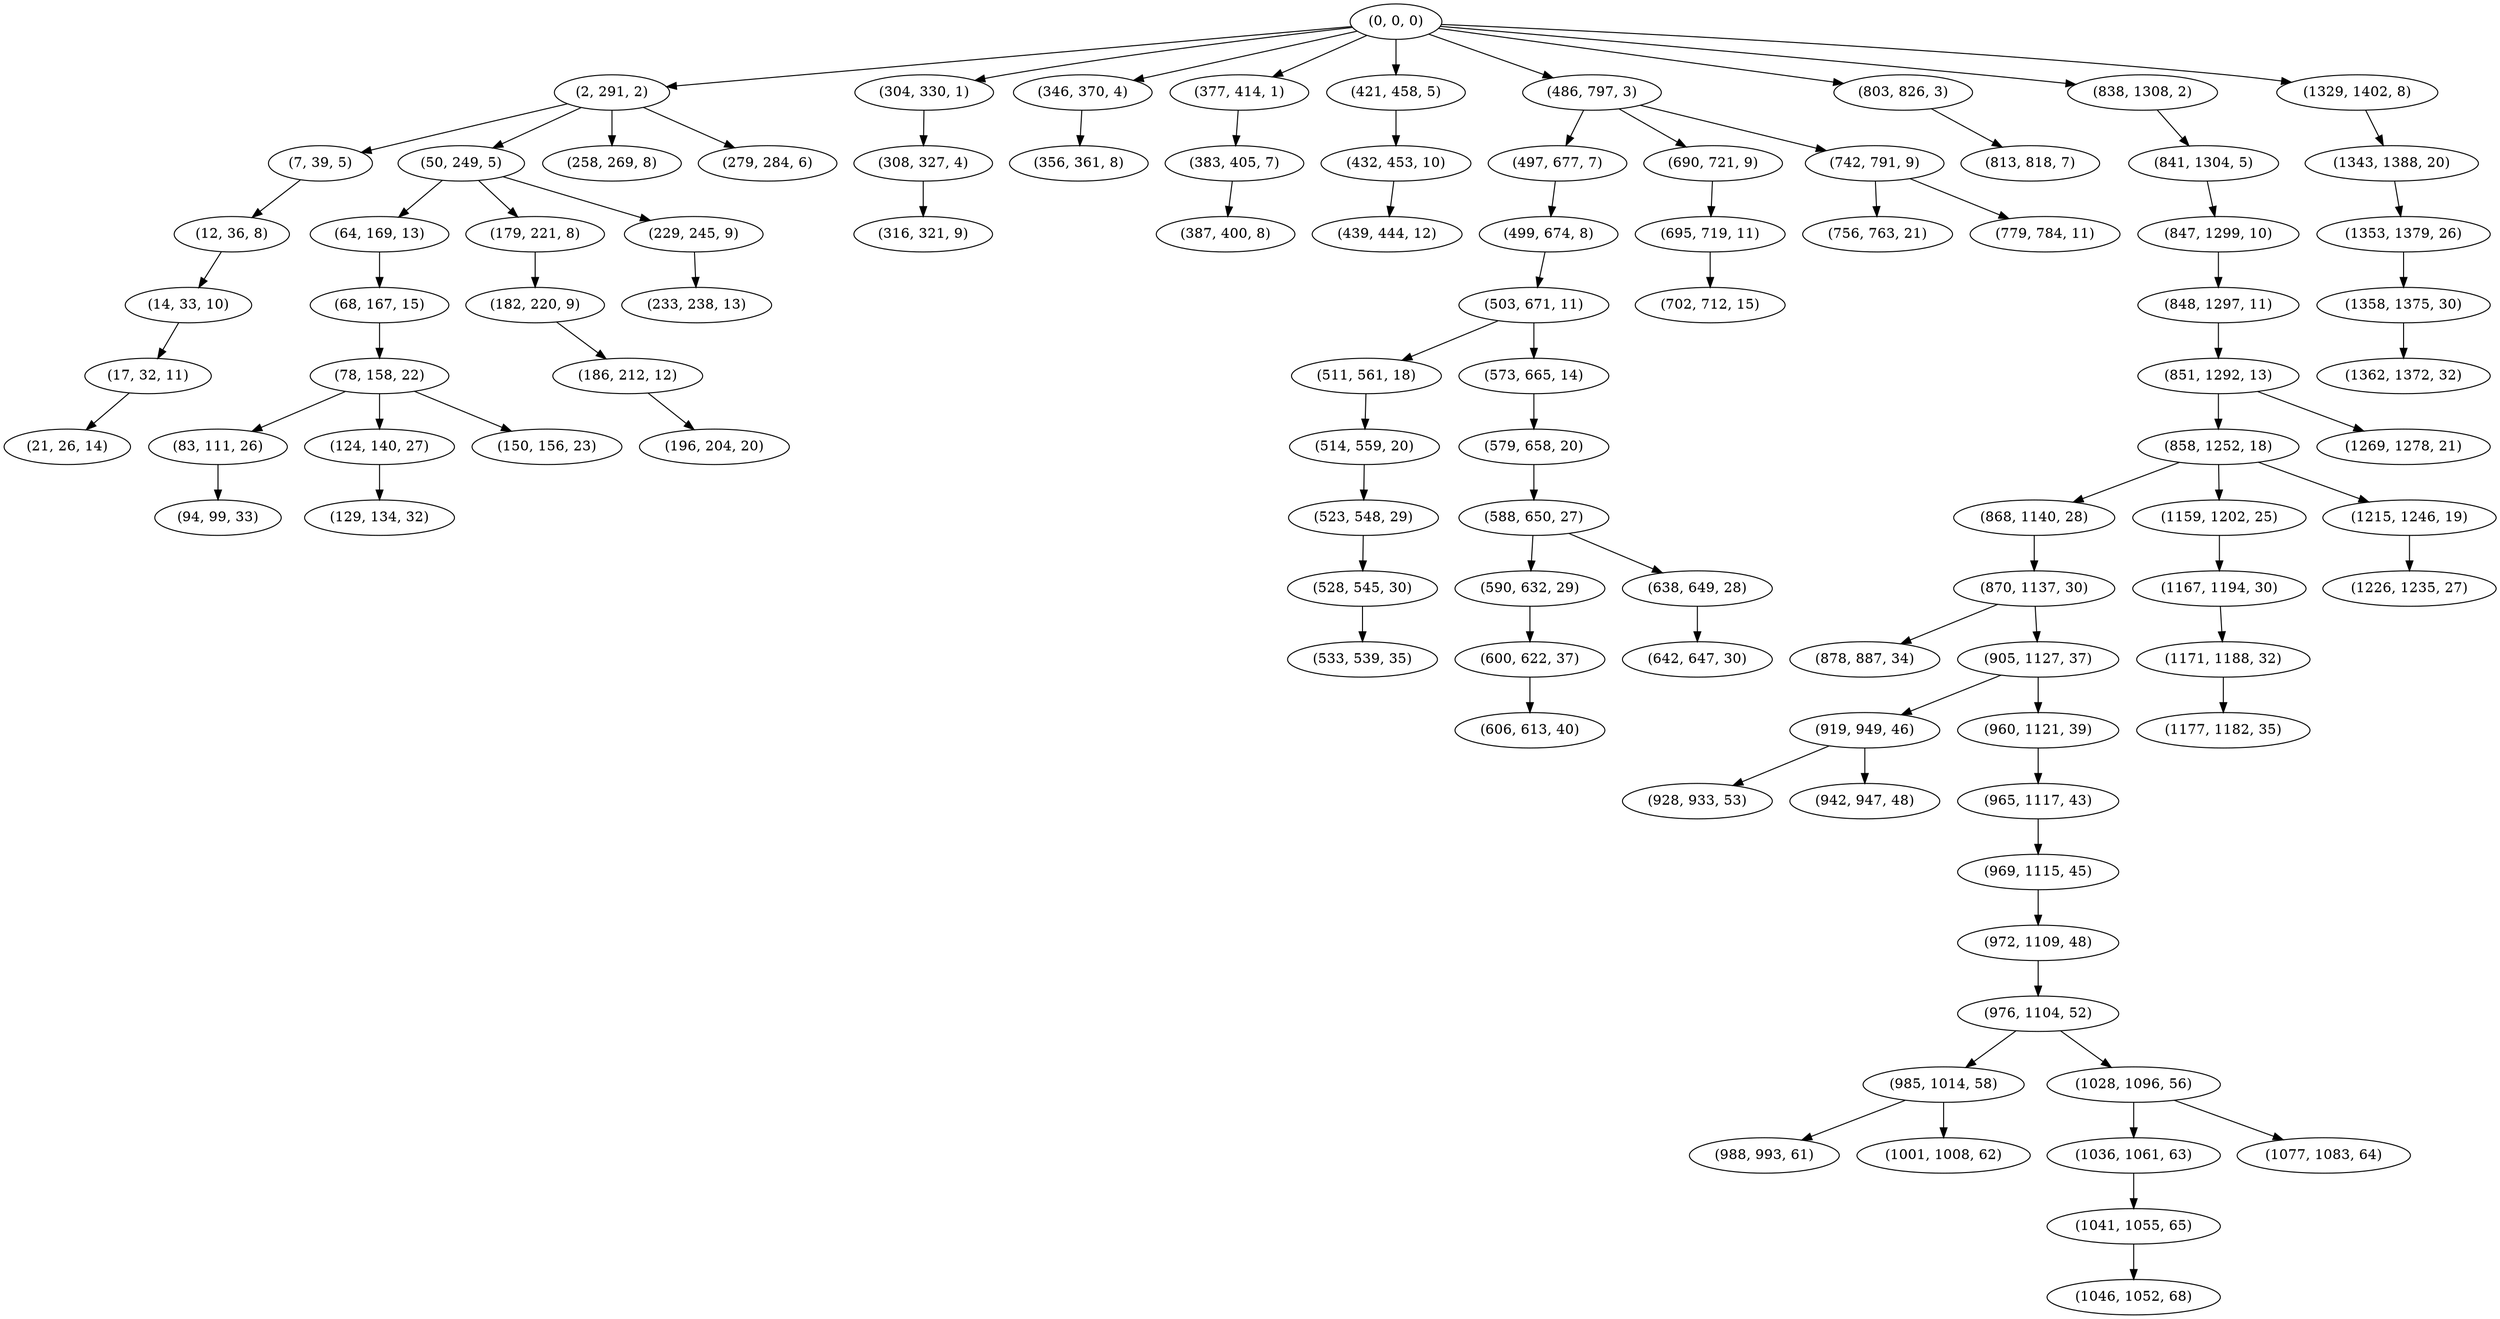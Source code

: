 digraph tree {
    "(0, 0, 0)";
    "(2, 291, 2)";
    "(7, 39, 5)";
    "(12, 36, 8)";
    "(14, 33, 10)";
    "(17, 32, 11)";
    "(21, 26, 14)";
    "(50, 249, 5)";
    "(64, 169, 13)";
    "(68, 167, 15)";
    "(78, 158, 22)";
    "(83, 111, 26)";
    "(94, 99, 33)";
    "(124, 140, 27)";
    "(129, 134, 32)";
    "(150, 156, 23)";
    "(179, 221, 8)";
    "(182, 220, 9)";
    "(186, 212, 12)";
    "(196, 204, 20)";
    "(229, 245, 9)";
    "(233, 238, 13)";
    "(258, 269, 8)";
    "(279, 284, 6)";
    "(304, 330, 1)";
    "(308, 327, 4)";
    "(316, 321, 9)";
    "(346, 370, 4)";
    "(356, 361, 8)";
    "(377, 414, 1)";
    "(383, 405, 7)";
    "(387, 400, 8)";
    "(421, 458, 5)";
    "(432, 453, 10)";
    "(439, 444, 12)";
    "(486, 797, 3)";
    "(497, 677, 7)";
    "(499, 674, 8)";
    "(503, 671, 11)";
    "(511, 561, 18)";
    "(514, 559, 20)";
    "(523, 548, 29)";
    "(528, 545, 30)";
    "(533, 539, 35)";
    "(573, 665, 14)";
    "(579, 658, 20)";
    "(588, 650, 27)";
    "(590, 632, 29)";
    "(600, 622, 37)";
    "(606, 613, 40)";
    "(638, 649, 28)";
    "(642, 647, 30)";
    "(690, 721, 9)";
    "(695, 719, 11)";
    "(702, 712, 15)";
    "(742, 791, 9)";
    "(756, 763, 21)";
    "(779, 784, 11)";
    "(803, 826, 3)";
    "(813, 818, 7)";
    "(838, 1308, 2)";
    "(841, 1304, 5)";
    "(847, 1299, 10)";
    "(848, 1297, 11)";
    "(851, 1292, 13)";
    "(858, 1252, 18)";
    "(868, 1140, 28)";
    "(870, 1137, 30)";
    "(878, 887, 34)";
    "(905, 1127, 37)";
    "(919, 949, 46)";
    "(928, 933, 53)";
    "(942, 947, 48)";
    "(960, 1121, 39)";
    "(965, 1117, 43)";
    "(969, 1115, 45)";
    "(972, 1109, 48)";
    "(976, 1104, 52)";
    "(985, 1014, 58)";
    "(988, 993, 61)";
    "(1001, 1008, 62)";
    "(1028, 1096, 56)";
    "(1036, 1061, 63)";
    "(1041, 1055, 65)";
    "(1046, 1052, 68)";
    "(1077, 1083, 64)";
    "(1159, 1202, 25)";
    "(1167, 1194, 30)";
    "(1171, 1188, 32)";
    "(1177, 1182, 35)";
    "(1215, 1246, 19)";
    "(1226, 1235, 27)";
    "(1269, 1278, 21)";
    "(1329, 1402, 8)";
    "(1343, 1388, 20)";
    "(1353, 1379, 26)";
    "(1358, 1375, 30)";
    "(1362, 1372, 32)";
    "(0, 0, 0)" -> "(2, 291, 2)";
    "(0, 0, 0)" -> "(304, 330, 1)";
    "(0, 0, 0)" -> "(346, 370, 4)";
    "(0, 0, 0)" -> "(377, 414, 1)";
    "(0, 0, 0)" -> "(421, 458, 5)";
    "(0, 0, 0)" -> "(486, 797, 3)";
    "(0, 0, 0)" -> "(803, 826, 3)";
    "(0, 0, 0)" -> "(838, 1308, 2)";
    "(0, 0, 0)" -> "(1329, 1402, 8)";
    "(2, 291, 2)" -> "(7, 39, 5)";
    "(2, 291, 2)" -> "(50, 249, 5)";
    "(2, 291, 2)" -> "(258, 269, 8)";
    "(2, 291, 2)" -> "(279, 284, 6)";
    "(7, 39, 5)" -> "(12, 36, 8)";
    "(12, 36, 8)" -> "(14, 33, 10)";
    "(14, 33, 10)" -> "(17, 32, 11)";
    "(17, 32, 11)" -> "(21, 26, 14)";
    "(50, 249, 5)" -> "(64, 169, 13)";
    "(50, 249, 5)" -> "(179, 221, 8)";
    "(50, 249, 5)" -> "(229, 245, 9)";
    "(64, 169, 13)" -> "(68, 167, 15)";
    "(68, 167, 15)" -> "(78, 158, 22)";
    "(78, 158, 22)" -> "(83, 111, 26)";
    "(78, 158, 22)" -> "(124, 140, 27)";
    "(78, 158, 22)" -> "(150, 156, 23)";
    "(83, 111, 26)" -> "(94, 99, 33)";
    "(124, 140, 27)" -> "(129, 134, 32)";
    "(179, 221, 8)" -> "(182, 220, 9)";
    "(182, 220, 9)" -> "(186, 212, 12)";
    "(186, 212, 12)" -> "(196, 204, 20)";
    "(229, 245, 9)" -> "(233, 238, 13)";
    "(304, 330, 1)" -> "(308, 327, 4)";
    "(308, 327, 4)" -> "(316, 321, 9)";
    "(346, 370, 4)" -> "(356, 361, 8)";
    "(377, 414, 1)" -> "(383, 405, 7)";
    "(383, 405, 7)" -> "(387, 400, 8)";
    "(421, 458, 5)" -> "(432, 453, 10)";
    "(432, 453, 10)" -> "(439, 444, 12)";
    "(486, 797, 3)" -> "(497, 677, 7)";
    "(486, 797, 3)" -> "(690, 721, 9)";
    "(486, 797, 3)" -> "(742, 791, 9)";
    "(497, 677, 7)" -> "(499, 674, 8)";
    "(499, 674, 8)" -> "(503, 671, 11)";
    "(503, 671, 11)" -> "(511, 561, 18)";
    "(503, 671, 11)" -> "(573, 665, 14)";
    "(511, 561, 18)" -> "(514, 559, 20)";
    "(514, 559, 20)" -> "(523, 548, 29)";
    "(523, 548, 29)" -> "(528, 545, 30)";
    "(528, 545, 30)" -> "(533, 539, 35)";
    "(573, 665, 14)" -> "(579, 658, 20)";
    "(579, 658, 20)" -> "(588, 650, 27)";
    "(588, 650, 27)" -> "(590, 632, 29)";
    "(588, 650, 27)" -> "(638, 649, 28)";
    "(590, 632, 29)" -> "(600, 622, 37)";
    "(600, 622, 37)" -> "(606, 613, 40)";
    "(638, 649, 28)" -> "(642, 647, 30)";
    "(690, 721, 9)" -> "(695, 719, 11)";
    "(695, 719, 11)" -> "(702, 712, 15)";
    "(742, 791, 9)" -> "(756, 763, 21)";
    "(742, 791, 9)" -> "(779, 784, 11)";
    "(803, 826, 3)" -> "(813, 818, 7)";
    "(838, 1308, 2)" -> "(841, 1304, 5)";
    "(841, 1304, 5)" -> "(847, 1299, 10)";
    "(847, 1299, 10)" -> "(848, 1297, 11)";
    "(848, 1297, 11)" -> "(851, 1292, 13)";
    "(851, 1292, 13)" -> "(858, 1252, 18)";
    "(851, 1292, 13)" -> "(1269, 1278, 21)";
    "(858, 1252, 18)" -> "(868, 1140, 28)";
    "(858, 1252, 18)" -> "(1159, 1202, 25)";
    "(858, 1252, 18)" -> "(1215, 1246, 19)";
    "(868, 1140, 28)" -> "(870, 1137, 30)";
    "(870, 1137, 30)" -> "(878, 887, 34)";
    "(870, 1137, 30)" -> "(905, 1127, 37)";
    "(905, 1127, 37)" -> "(919, 949, 46)";
    "(905, 1127, 37)" -> "(960, 1121, 39)";
    "(919, 949, 46)" -> "(928, 933, 53)";
    "(919, 949, 46)" -> "(942, 947, 48)";
    "(960, 1121, 39)" -> "(965, 1117, 43)";
    "(965, 1117, 43)" -> "(969, 1115, 45)";
    "(969, 1115, 45)" -> "(972, 1109, 48)";
    "(972, 1109, 48)" -> "(976, 1104, 52)";
    "(976, 1104, 52)" -> "(985, 1014, 58)";
    "(976, 1104, 52)" -> "(1028, 1096, 56)";
    "(985, 1014, 58)" -> "(988, 993, 61)";
    "(985, 1014, 58)" -> "(1001, 1008, 62)";
    "(1028, 1096, 56)" -> "(1036, 1061, 63)";
    "(1028, 1096, 56)" -> "(1077, 1083, 64)";
    "(1036, 1061, 63)" -> "(1041, 1055, 65)";
    "(1041, 1055, 65)" -> "(1046, 1052, 68)";
    "(1159, 1202, 25)" -> "(1167, 1194, 30)";
    "(1167, 1194, 30)" -> "(1171, 1188, 32)";
    "(1171, 1188, 32)" -> "(1177, 1182, 35)";
    "(1215, 1246, 19)" -> "(1226, 1235, 27)";
    "(1329, 1402, 8)" -> "(1343, 1388, 20)";
    "(1343, 1388, 20)" -> "(1353, 1379, 26)";
    "(1353, 1379, 26)" -> "(1358, 1375, 30)";
    "(1358, 1375, 30)" -> "(1362, 1372, 32)";
}
